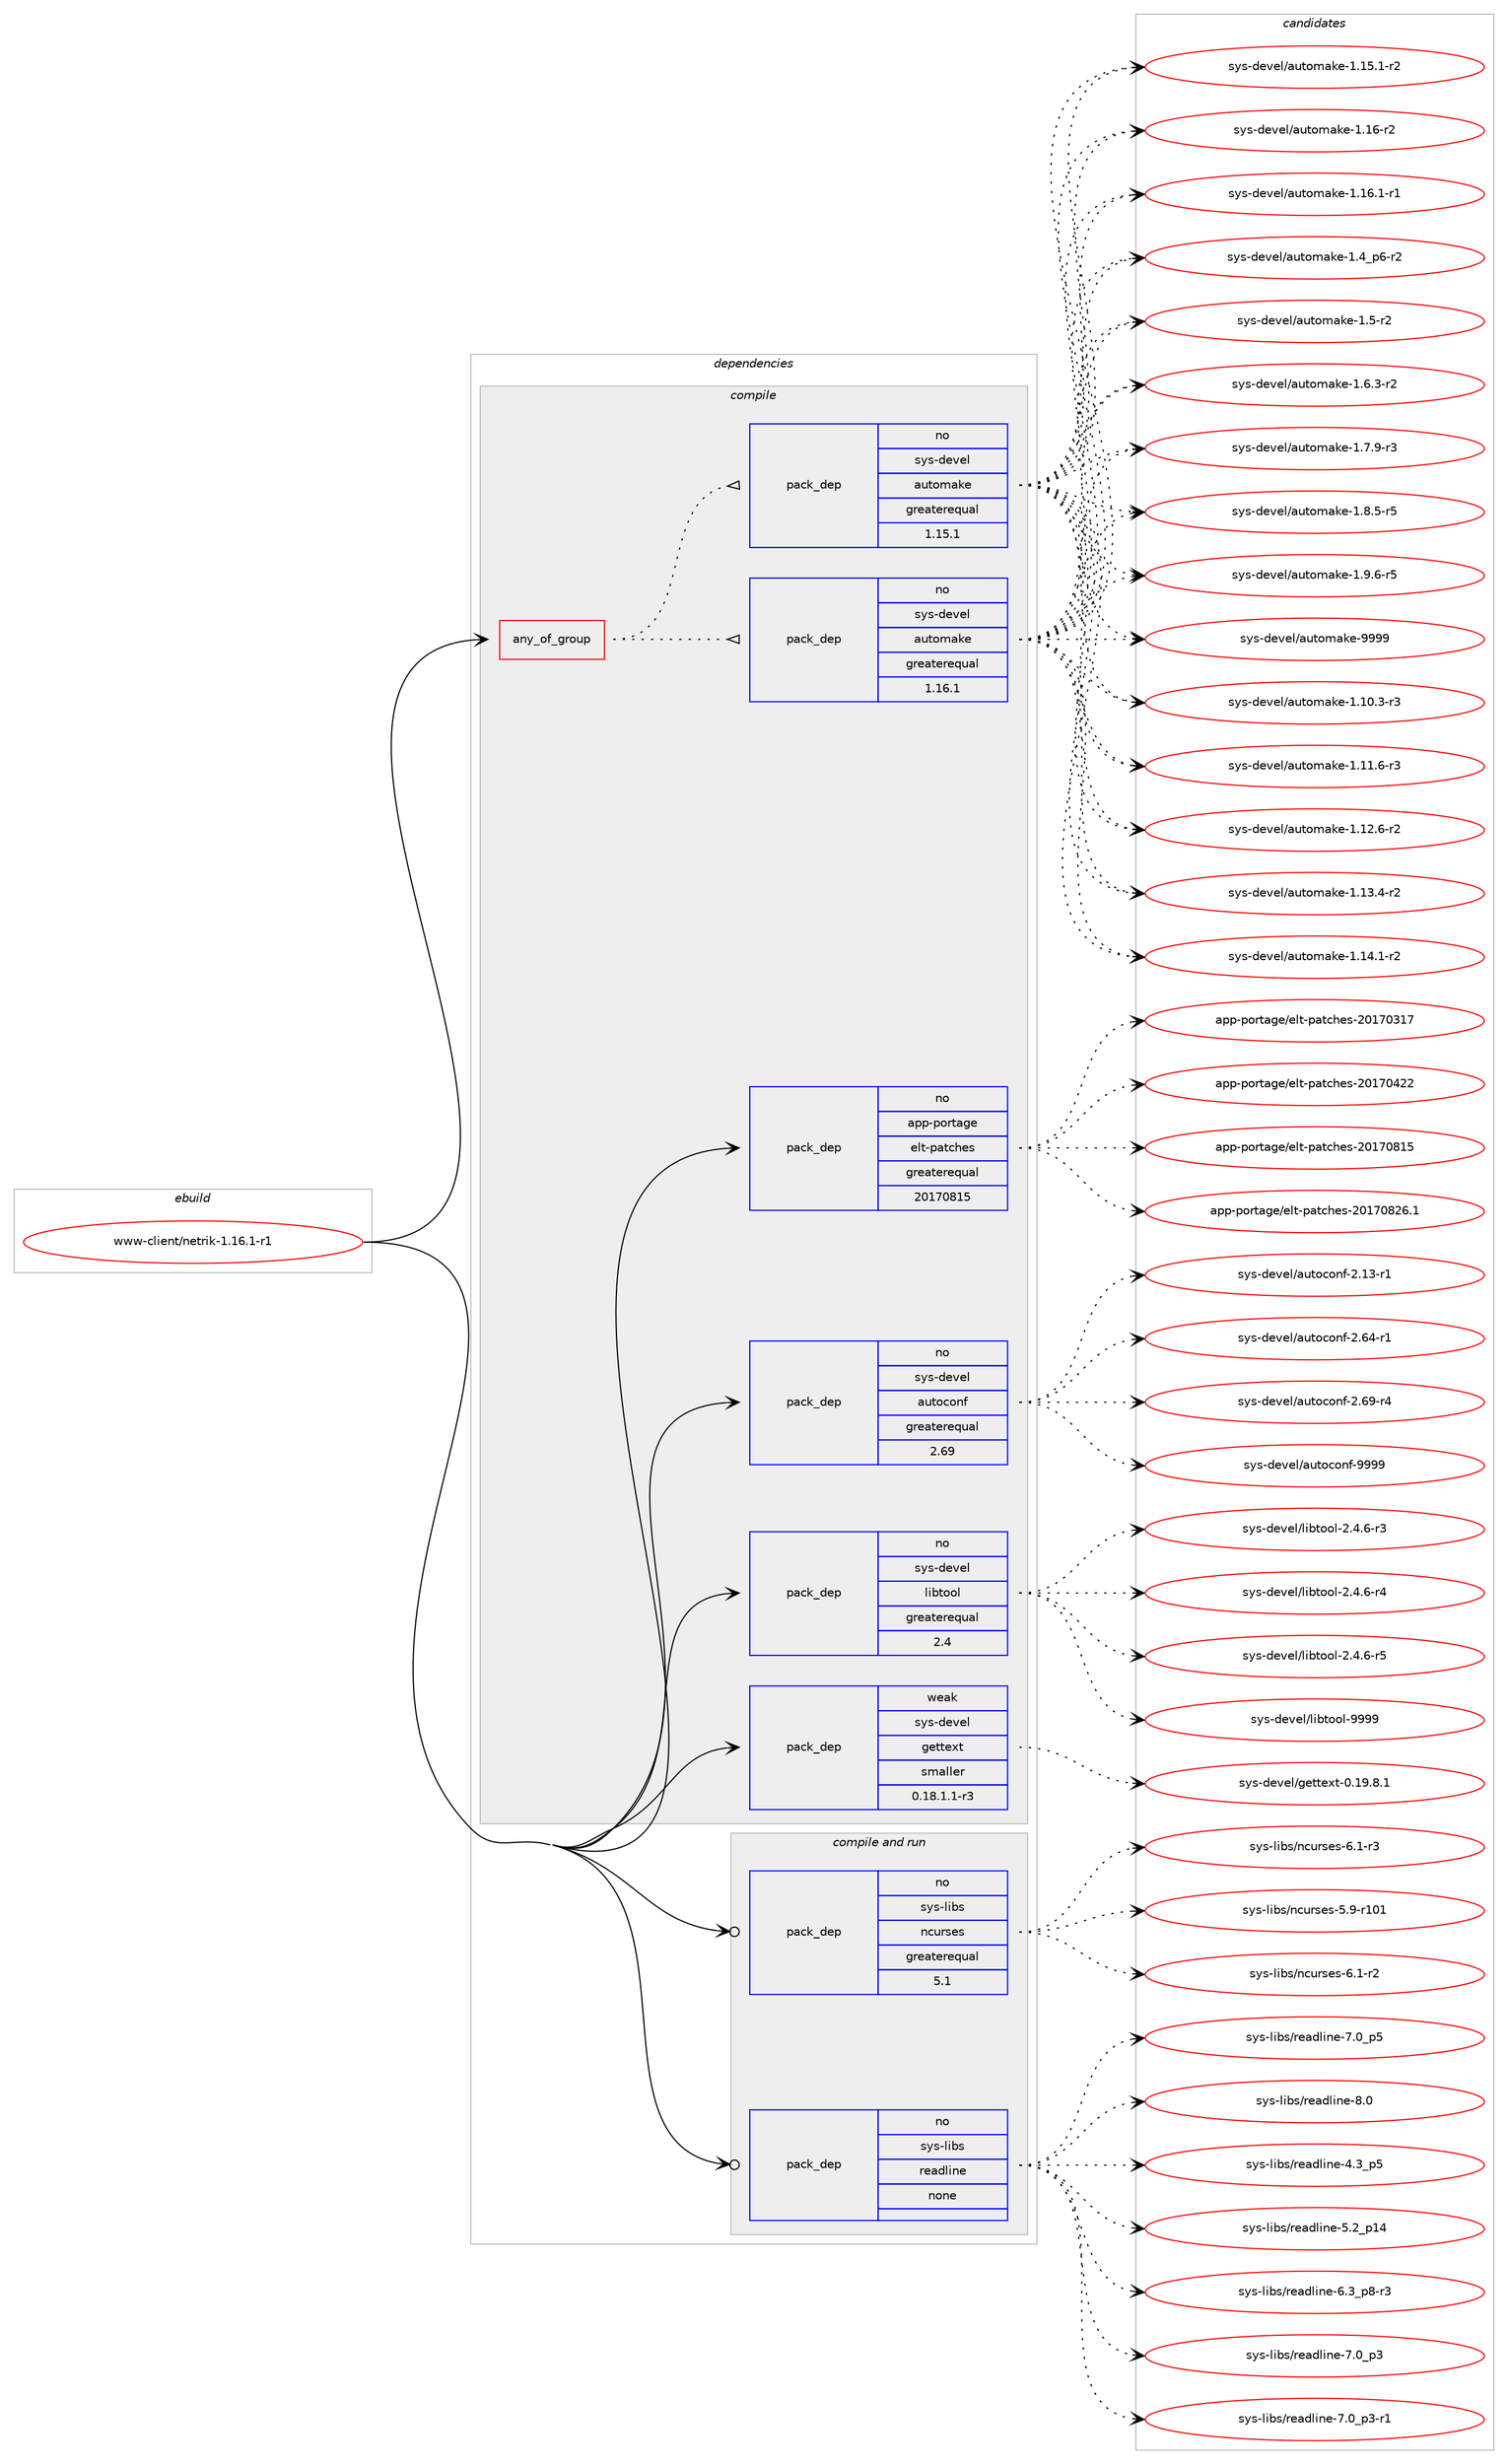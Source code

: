 digraph prolog {

# *************
# Graph options
# *************

newrank=true;
concentrate=true;
compound=true;
graph [rankdir=LR,fontname=Helvetica,fontsize=10,ranksep=1.5];#, ranksep=2.5, nodesep=0.2];
edge  [arrowhead=vee];
node  [fontname=Helvetica,fontsize=10];

# **********
# The ebuild
# **********

subgraph cluster_leftcol {
color=gray;
rank=same;
label=<<i>ebuild</i>>;
id [label="www-client/netrik-1.16.1-r1", color=red, width=4, href="../www-client/netrik-1.16.1-r1.svg"];
}

# ****************
# The dependencies
# ****************

subgraph cluster_midcol {
color=gray;
label=<<i>dependencies</i>>;
subgraph cluster_compile {
fillcolor="#eeeeee";
style=filled;
label=<<i>compile</i>>;
subgraph any28265 {
dependency1749240 [label=<<TABLE BORDER="0" CELLBORDER="1" CELLSPACING="0" CELLPADDING="4"><TR><TD CELLPADDING="10">any_of_group</TD></TR></TABLE>>, shape=none, color=red];subgraph pack1255905 {
dependency1749241 [label=<<TABLE BORDER="0" CELLBORDER="1" CELLSPACING="0" CELLPADDING="4" WIDTH="220"><TR><TD ROWSPAN="6" CELLPADDING="30">pack_dep</TD></TR><TR><TD WIDTH="110">no</TD></TR><TR><TD>sys-devel</TD></TR><TR><TD>automake</TD></TR><TR><TD>greaterequal</TD></TR><TR><TD>1.16.1</TD></TR></TABLE>>, shape=none, color=blue];
}
dependency1749240:e -> dependency1749241:w [weight=20,style="dotted",arrowhead="oinv"];
subgraph pack1255906 {
dependency1749242 [label=<<TABLE BORDER="0" CELLBORDER="1" CELLSPACING="0" CELLPADDING="4" WIDTH="220"><TR><TD ROWSPAN="6" CELLPADDING="30">pack_dep</TD></TR><TR><TD WIDTH="110">no</TD></TR><TR><TD>sys-devel</TD></TR><TR><TD>automake</TD></TR><TR><TD>greaterequal</TD></TR><TR><TD>1.15.1</TD></TR></TABLE>>, shape=none, color=blue];
}
dependency1749240:e -> dependency1749242:w [weight=20,style="dotted",arrowhead="oinv"];
}
id:e -> dependency1749240:w [weight=20,style="solid",arrowhead="vee"];
subgraph pack1255907 {
dependency1749243 [label=<<TABLE BORDER="0" CELLBORDER="1" CELLSPACING="0" CELLPADDING="4" WIDTH="220"><TR><TD ROWSPAN="6" CELLPADDING="30">pack_dep</TD></TR><TR><TD WIDTH="110">no</TD></TR><TR><TD>app-portage</TD></TR><TR><TD>elt-patches</TD></TR><TR><TD>greaterequal</TD></TR><TR><TD>20170815</TD></TR></TABLE>>, shape=none, color=blue];
}
id:e -> dependency1749243:w [weight=20,style="solid",arrowhead="vee"];
subgraph pack1255908 {
dependency1749244 [label=<<TABLE BORDER="0" CELLBORDER="1" CELLSPACING="0" CELLPADDING="4" WIDTH="220"><TR><TD ROWSPAN="6" CELLPADDING="30">pack_dep</TD></TR><TR><TD WIDTH="110">no</TD></TR><TR><TD>sys-devel</TD></TR><TR><TD>autoconf</TD></TR><TR><TD>greaterequal</TD></TR><TR><TD>2.69</TD></TR></TABLE>>, shape=none, color=blue];
}
id:e -> dependency1749244:w [weight=20,style="solid",arrowhead="vee"];
subgraph pack1255909 {
dependency1749245 [label=<<TABLE BORDER="0" CELLBORDER="1" CELLSPACING="0" CELLPADDING="4" WIDTH="220"><TR><TD ROWSPAN="6" CELLPADDING="30">pack_dep</TD></TR><TR><TD WIDTH="110">no</TD></TR><TR><TD>sys-devel</TD></TR><TR><TD>libtool</TD></TR><TR><TD>greaterequal</TD></TR><TR><TD>2.4</TD></TR></TABLE>>, shape=none, color=blue];
}
id:e -> dependency1749245:w [weight=20,style="solid",arrowhead="vee"];
subgraph pack1255910 {
dependency1749246 [label=<<TABLE BORDER="0" CELLBORDER="1" CELLSPACING="0" CELLPADDING="4" WIDTH="220"><TR><TD ROWSPAN="6" CELLPADDING="30">pack_dep</TD></TR><TR><TD WIDTH="110">weak</TD></TR><TR><TD>sys-devel</TD></TR><TR><TD>gettext</TD></TR><TR><TD>smaller</TD></TR><TR><TD>0.18.1.1-r3</TD></TR></TABLE>>, shape=none, color=blue];
}
id:e -> dependency1749246:w [weight=20,style="solid",arrowhead="vee"];
}
subgraph cluster_compileandrun {
fillcolor="#eeeeee";
style=filled;
label=<<i>compile and run</i>>;
subgraph pack1255911 {
dependency1749247 [label=<<TABLE BORDER="0" CELLBORDER="1" CELLSPACING="0" CELLPADDING="4" WIDTH="220"><TR><TD ROWSPAN="6" CELLPADDING="30">pack_dep</TD></TR><TR><TD WIDTH="110">no</TD></TR><TR><TD>sys-libs</TD></TR><TR><TD>ncurses</TD></TR><TR><TD>greaterequal</TD></TR><TR><TD>5.1</TD></TR></TABLE>>, shape=none, color=blue];
}
id:e -> dependency1749247:w [weight=20,style="solid",arrowhead="odotvee"];
subgraph pack1255912 {
dependency1749248 [label=<<TABLE BORDER="0" CELLBORDER="1" CELLSPACING="0" CELLPADDING="4" WIDTH="220"><TR><TD ROWSPAN="6" CELLPADDING="30">pack_dep</TD></TR><TR><TD WIDTH="110">no</TD></TR><TR><TD>sys-libs</TD></TR><TR><TD>readline</TD></TR><TR><TD>none</TD></TR><TR><TD></TD></TR></TABLE>>, shape=none, color=blue];
}
id:e -> dependency1749248:w [weight=20,style="solid",arrowhead="odotvee"];
}
subgraph cluster_run {
fillcolor="#eeeeee";
style=filled;
label=<<i>run</i>>;
}
}

# **************
# The candidates
# **************

subgraph cluster_choices {
rank=same;
color=gray;
label=<<i>candidates</i>>;

subgraph choice1255905 {
color=black;
nodesep=1;
choice11512111545100101118101108479711711611110997107101454946494846514511451 [label="sys-devel/automake-1.10.3-r3", color=red, width=4,href="../sys-devel/automake-1.10.3-r3.svg"];
choice11512111545100101118101108479711711611110997107101454946494946544511451 [label="sys-devel/automake-1.11.6-r3", color=red, width=4,href="../sys-devel/automake-1.11.6-r3.svg"];
choice11512111545100101118101108479711711611110997107101454946495046544511450 [label="sys-devel/automake-1.12.6-r2", color=red, width=4,href="../sys-devel/automake-1.12.6-r2.svg"];
choice11512111545100101118101108479711711611110997107101454946495146524511450 [label="sys-devel/automake-1.13.4-r2", color=red, width=4,href="../sys-devel/automake-1.13.4-r2.svg"];
choice11512111545100101118101108479711711611110997107101454946495246494511450 [label="sys-devel/automake-1.14.1-r2", color=red, width=4,href="../sys-devel/automake-1.14.1-r2.svg"];
choice11512111545100101118101108479711711611110997107101454946495346494511450 [label="sys-devel/automake-1.15.1-r2", color=red, width=4,href="../sys-devel/automake-1.15.1-r2.svg"];
choice1151211154510010111810110847971171161111099710710145494649544511450 [label="sys-devel/automake-1.16-r2", color=red, width=4,href="../sys-devel/automake-1.16-r2.svg"];
choice11512111545100101118101108479711711611110997107101454946495446494511449 [label="sys-devel/automake-1.16.1-r1", color=red, width=4,href="../sys-devel/automake-1.16.1-r1.svg"];
choice115121115451001011181011084797117116111109971071014549465295112544511450 [label="sys-devel/automake-1.4_p6-r2", color=red, width=4,href="../sys-devel/automake-1.4_p6-r2.svg"];
choice11512111545100101118101108479711711611110997107101454946534511450 [label="sys-devel/automake-1.5-r2", color=red, width=4,href="../sys-devel/automake-1.5-r2.svg"];
choice115121115451001011181011084797117116111109971071014549465446514511450 [label="sys-devel/automake-1.6.3-r2", color=red, width=4,href="../sys-devel/automake-1.6.3-r2.svg"];
choice115121115451001011181011084797117116111109971071014549465546574511451 [label="sys-devel/automake-1.7.9-r3", color=red, width=4,href="../sys-devel/automake-1.7.9-r3.svg"];
choice115121115451001011181011084797117116111109971071014549465646534511453 [label="sys-devel/automake-1.8.5-r5", color=red, width=4,href="../sys-devel/automake-1.8.5-r5.svg"];
choice115121115451001011181011084797117116111109971071014549465746544511453 [label="sys-devel/automake-1.9.6-r5", color=red, width=4,href="../sys-devel/automake-1.9.6-r5.svg"];
choice115121115451001011181011084797117116111109971071014557575757 [label="sys-devel/automake-9999", color=red, width=4,href="../sys-devel/automake-9999.svg"];
dependency1749241:e -> choice11512111545100101118101108479711711611110997107101454946494846514511451:w [style=dotted,weight="100"];
dependency1749241:e -> choice11512111545100101118101108479711711611110997107101454946494946544511451:w [style=dotted,weight="100"];
dependency1749241:e -> choice11512111545100101118101108479711711611110997107101454946495046544511450:w [style=dotted,weight="100"];
dependency1749241:e -> choice11512111545100101118101108479711711611110997107101454946495146524511450:w [style=dotted,weight="100"];
dependency1749241:e -> choice11512111545100101118101108479711711611110997107101454946495246494511450:w [style=dotted,weight="100"];
dependency1749241:e -> choice11512111545100101118101108479711711611110997107101454946495346494511450:w [style=dotted,weight="100"];
dependency1749241:e -> choice1151211154510010111810110847971171161111099710710145494649544511450:w [style=dotted,weight="100"];
dependency1749241:e -> choice11512111545100101118101108479711711611110997107101454946495446494511449:w [style=dotted,weight="100"];
dependency1749241:e -> choice115121115451001011181011084797117116111109971071014549465295112544511450:w [style=dotted,weight="100"];
dependency1749241:e -> choice11512111545100101118101108479711711611110997107101454946534511450:w [style=dotted,weight="100"];
dependency1749241:e -> choice115121115451001011181011084797117116111109971071014549465446514511450:w [style=dotted,weight="100"];
dependency1749241:e -> choice115121115451001011181011084797117116111109971071014549465546574511451:w [style=dotted,weight="100"];
dependency1749241:e -> choice115121115451001011181011084797117116111109971071014549465646534511453:w [style=dotted,weight="100"];
dependency1749241:e -> choice115121115451001011181011084797117116111109971071014549465746544511453:w [style=dotted,weight="100"];
dependency1749241:e -> choice115121115451001011181011084797117116111109971071014557575757:w [style=dotted,weight="100"];
}
subgraph choice1255906 {
color=black;
nodesep=1;
choice11512111545100101118101108479711711611110997107101454946494846514511451 [label="sys-devel/automake-1.10.3-r3", color=red, width=4,href="../sys-devel/automake-1.10.3-r3.svg"];
choice11512111545100101118101108479711711611110997107101454946494946544511451 [label="sys-devel/automake-1.11.6-r3", color=red, width=4,href="../sys-devel/automake-1.11.6-r3.svg"];
choice11512111545100101118101108479711711611110997107101454946495046544511450 [label="sys-devel/automake-1.12.6-r2", color=red, width=4,href="../sys-devel/automake-1.12.6-r2.svg"];
choice11512111545100101118101108479711711611110997107101454946495146524511450 [label="sys-devel/automake-1.13.4-r2", color=red, width=4,href="../sys-devel/automake-1.13.4-r2.svg"];
choice11512111545100101118101108479711711611110997107101454946495246494511450 [label="sys-devel/automake-1.14.1-r2", color=red, width=4,href="../sys-devel/automake-1.14.1-r2.svg"];
choice11512111545100101118101108479711711611110997107101454946495346494511450 [label="sys-devel/automake-1.15.1-r2", color=red, width=4,href="../sys-devel/automake-1.15.1-r2.svg"];
choice1151211154510010111810110847971171161111099710710145494649544511450 [label="sys-devel/automake-1.16-r2", color=red, width=4,href="../sys-devel/automake-1.16-r2.svg"];
choice11512111545100101118101108479711711611110997107101454946495446494511449 [label="sys-devel/automake-1.16.1-r1", color=red, width=4,href="../sys-devel/automake-1.16.1-r1.svg"];
choice115121115451001011181011084797117116111109971071014549465295112544511450 [label="sys-devel/automake-1.4_p6-r2", color=red, width=4,href="../sys-devel/automake-1.4_p6-r2.svg"];
choice11512111545100101118101108479711711611110997107101454946534511450 [label="sys-devel/automake-1.5-r2", color=red, width=4,href="../sys-devel/automake-1.5-r2.svg"];
choice115121115451001011181011084797117116111109971071014549465446514511450 [label="sys-devel/automake-1.6.3-r2", color=red, width=4,href="../sys-devel/automake-1.6.3-r2.svg"];
choice115121115451001011181011084797117116111109971071014549465546574511451 [label="sys-devel/automake-1.7.9-r3", color=red, width=4,href="../sys-devel/automake-1.7.9-r3.svg"];
choice115121115451001011181011084797117116111109971071014549465646534511453 [label="sys-devel/automake-1.8.5-r5", color=red, width=4,href="../sys-devel/automake-1.8.5-r5.svg"];
choice115121115451001011181011084797117116111109971071014549465746544511453 [label="sys-devel/automake-1.9.6-r5", color=red, width=4,href="../sys-devel/automake-1.9.6-r5.svg"];
choice115121115451001011181011084797117116111109971071014557575757 [label="sys-devel/automake-9999", color=red, width=4,href="../sys-devel/automake-9999.svg"];
dependency1749242:e -> choice11512111545100101118101108479711711611110997107101454946494846514511451:w [style=dotted,weight="100"];
dependency1749242:e -> choice11512111545100101118101108479711711611110997107101454946494946544511451:w [style=dotted,weight="100"];
dependency1749242:e -> choice11512111545100101118101108479711711611110997107101454946495046544511450:w [style=dotted,weight="100"];
dependency1749242:e -> choice11512111545100101118101108479711711611110997107101454946495146524511450:w [style=dotted,weight="100"];
dependency1749242:e -> choice11512111545100101118101108479711711611110997107101454946495246494511450:w [style=dotted,weight="100"];
dependency1749242:e -> choice11512111545100101118101108479711711611110997107101454946495346494511450:w [style=dotted,weight="100"];
dependency1749242:e -> choice1151211154510010111810110847971171161111099710710145494649544511450:w [style=dotted,weight="100"];
dependency1749242:e -> choice11512111545100101118101108479711711611110997107101454946495446494511449:w [style=dotted,weight="100"];
dependency1749242:e -> choice115121115451001011181011084797117116111109971071014549465295112544511450:w [style=dotted,weight="100"];
dependency1749242:e -> choice11512111545100101118101108479711711611110997107101454946534511450:w [style=dotted,weight="100"];
dependency1749242:e -> choice115121115451001011181011084797117116111109971071014549465446514511450:w [style=dotted,weight="100"];
dependency1749242:e -> choice115121115451001011181011084797117116111109971071014549465546574511451:w [style=dotted,weight="100"];
dependency1749242:e -> choice115121115451001011181011084797117116111109971071014549465646534511453:w [style=dotted,weight="100"];
dependency1749242:e -> choice115121115451001011181011084797117116111109971071014549465746544511453:w [style=dotted,weight="100"];
dependency1749242:e -> choice115121115451001011181011084797117116111109971071014557575757:w [style=dotted,weight="100"];
}
subgraph choice1255907 {
color=black;
nodesep=1;
choice97112112451121111141169710310147101108116451129711699104101115455048495548514955 [label="app-portage/elt-patches-20170317", color=red, width=4,href="../app-portage/elt-patches-20170317.svg"];
choice97112112451121111141169710310147101108116451129711699104101115455048495548525050 [label="app-portage/elt-patches-20170422", color=red, width=4,href="../app-portage/elt-patches-20170422.svg"];
choice97112112451121111141169710310147101108116451129711699104101115455048495548564953 [label="app-portage/elt-patches-20170815", color=red, width=4,href="../app-portage/elt-patches-20170815.svg"];
choice971121124511211111411697103101471011081164511297116991041011154550484955485650544649 [label="app-portage/elt-patches-20170826.1", color=red, width=4,href="../app-portage/elt-patches-20170826.1.svg"];
dependency1749243:e -> choice97112112451121111141169710310147101108116451129711699104101115455048495548514955:w [style=dotted,weight="100"];
dependency1749243:e -> choice97112112451121111141169710310147101108116451129711699104101115455048495548525050:w [style=dotted,weight="100"];
dependency1749243:e -> choice97112112451121111141169710310147101108116451129711699104101115455048495548564953:w [style=dotted,weight="100"];
dependency1749243:e -> choice971121124511211111411697103101471011081164511297116991041011154550484955485650544649:w [style=dotted,weight="100"];
}
subgraph choice1255908 {
color=black;
nodesep=1;
choice1151211154510010111810110847971171161119911111010245504649514511449 [label="sys-devel/autoconf-2.13-r1", color=red, width=4,href="../sys-devel/autoconf-2.13-r1.svg"];
choice1151211154510010111810110847971171161119911111010245504654524511449 [label="sys-devel/autoconf-2.64-r1", color=red, width=4,href="../sys-devel/autoconf-2.64-r1.svg"];
choice1151211154510010111810110847971171161119911111010245504654574511452 [label="sys-devel/autoconf-2.69-r4", color=red, width=4,href="../sys-devel/autoconf-2.69-r4.svg"];
choice115121115451001011181011084797117116111991111101024557575757 [label="sys-devel/autoconf-9999", color=red, width=4,href="../sys-devel/autoconf-9999.svg"];
dependency1749244:e -> choice1151211154510010111810110847971171161119911111010245504649514511449:w [style=dotted,weight="100"];
dependency1749244:e -> choice1151211154510010111810110847971171161119911111010245504654524511449:w [style=dotted,weight="100"];
dependency1749244:e -> choice1151211154510010111810110847971171161119911111010245504654574511452:w [style=dotted,weight="100"];
dependency1749244:e -> choice115121115451001011181011084797117116111991111101024557575757:w [style=dotted,weight="100"];
}
subgraph choice1255909 {
color=black;
nodesep=1;
choice1151211154510010111810110847108105981161111111084550465246544511451 [label="sys-devel/libtool-2.4.6-r3", color=red, width=4,href="../sys-devel/libtool-2.4.6-r3.svg"];
choice1151211154510010111810110847108105981161111111084550465246544511452 [label="sys-devel/libtool-2.4.6-r4", color=red, width=4,href="../sys-devel/libtool-2.4.6-r4.svg"];
choice1151211154510010111810110847108105981161111111084550465246544511453 [label="sys-devel/libtool-2.4.6-r5", color=red, width=4,href="../sys-devel/libtool-2.4.6-r5.svg"];
choice1151211154510010111810110847108105981161111111084557575757 [label="sys-devel/libtool-9999", color=red, width=4,href="../sys-devel/libtool-9999.svg"];
dependency1749245:e -> choice1151211154510010111810110847108105981161111111084550465246544511451:w [style=dotted,weight="100"];
dependency1749245:e -> choice1151211154510010111810110847108105981161111111084550465246544511452:w [style=dotted,weight="100"];
dependency1749245:e -> choice1151211154510010111810110847108105981161111111084550465246544511453:w [style=dotted,weight="100"];
dependency1749245:e -> choice1151211154510010111810110847108105981161111111084557575757:w [style=dotted,weight="100"];
}
subgraph choice1255910 {
color=black;
nodesep=1;
choice1151211154510010111810110847103101116116101120116454846495746564649 [label="sys-devel/gettext-0.19.8.1", color=red, width=4,href="../sys-devel/gettext-0.19.8.1.svg"];
dependency1749246:e -> choice1151211154510010111810110847103101116116101120116454846495746564649:w [style=dotted,weight="100"];
}
subgraph choice1255911 {
color=black;
nodesep=1;
choice115121115451081059811547110991171141151011154553465745114494849 [label="sys-libs/ncurses-5.9-r101", color=red, width=4,href="../sys-libs/ncurses-5.9-r101.svg"];
choice11512111545108105981154711099117114115101115455446494511450 [label="sys-libs/ncurses-6.1-r2", color=red, width=4,href="../sys-libs/ncurses-6.1-r2.svg"];
choice11512111545108105981154711099117114115101115455446494511451 [label="sys-libs/ncurses-6.1-r3", color=red, width=4,href="../sys-libs/ncurses-6.1-r3.svg"];
dependency1749247:e -> choice115121115451081059811547110991171141151011154553465745114494849:w [style=dotted,weight="100"];
dependency1749247:e -> choice11512111545108105981154711099117114115101115455446494511450:w [style=dotted,weight="100"];
dependency1749247:e -> choice11512111545108105981154711099117114115101115455446494511451:w [style=dotted,weight="100"];
}
subgraph choice1255912 {
color=black;
nodesep=1;
choice11512111545108105981154711410197100108105110101455246519511253 [label="sys-libs/readline-4.3_p5", color=red, width=4,href="../sys-libs/readline-4.3_p5.svg"];
choice1151211154510810598115471141019710010810511010145534650951124952 [label="sys-libs/readline-5.2_p14", color=red, width=4,href="../sys-libs/readline-5.2_p14.svg"];
choice115121115451081059811547114101971001081051101014554465195112564511451 [label="sys-libs/readline-6.3_p8-r3", color=red, width=4,href="../sys-libs/readline-6.3_p8-r3.svg"];
choice11512111545108105981154711410197100108105110101455546489511251 [label="sys-libs/readline-7.0_p3", color=red, width=4,href="../sys-libs/readline-7.0_p3.svg"];
choice115121115451081059811547114101971001081051101014555464895112514511449 [label="sys-libs/readline-7.0_p3-r1", color=red, width=4,href="../sys-libs/readline-7.0_p3-r1.svg"];
choice11512111545108105981154711410197100108105110101455546489511253 [label="sys-libs/readline-7.0_p5", color=red, width=4,href="../sys-libs/readline-7.0_p5.svg"];
choice1151211154510810598115471141019710010810511010145564648 [label="sys-libs/readline-8.0", color=red, width=4,href="../sys-libs/readline-8.0.svg"];
dependency1749248:e -> choice11512111545108105981154711410197100108105110101455246519511253:w [style=dotted,weight="100"];
dependency1749248:e -> choice1151211154510810598115471141019710010810511010145534650951124952:w [style=dotted,weight="100"];
dependency1749248:e -> choice115121115451081059811547114101971001081051101014554465195112564511451:w [style=dotted,weight="100"];
dependency1749248:e -> choice11512111545108105981154711410197100108105110101455546489511251:w [style=dotted,weight="100"];
dependency1749248:e -> choice115121115451081059811547114101971001081051101014555464895112514511449:w [style=dotted,weight="100"];
dependency1749248:e -> choice11512111545108105981154711410197100108105110101455546489511253:w [style=dotted,weight="100"];
dependency1749248:e -> choice1151211154510810598115471141019710010810511010145564648:w [style=dotted,weight="100"];
}
}

}
